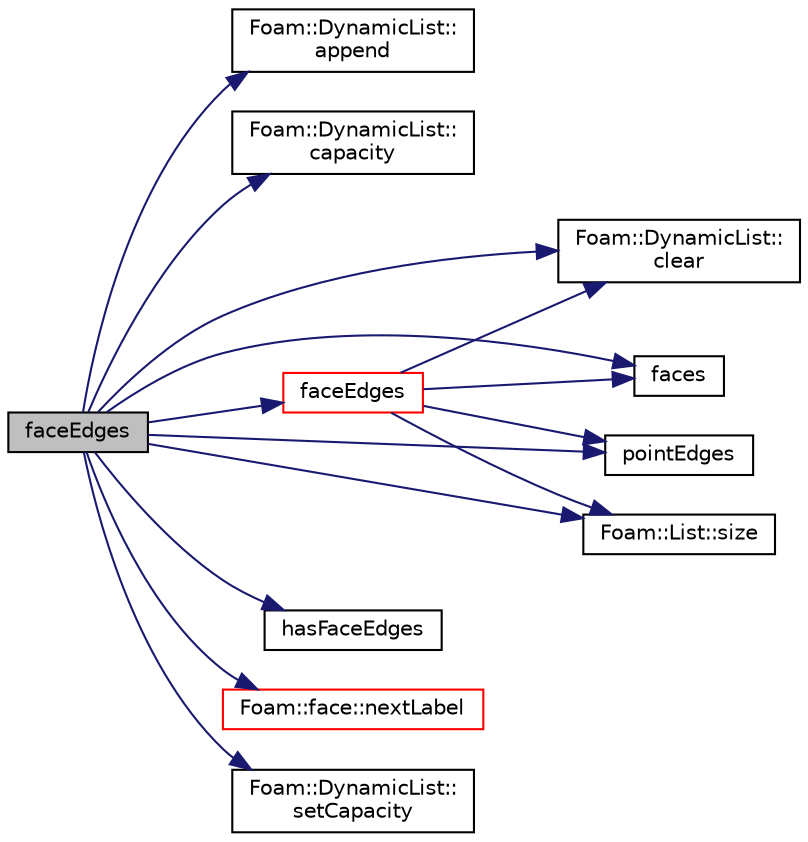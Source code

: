 digraph "faceEdges"
{
  bgcolor="transparent";
  edge [fontname="Helvetica",fontsize="10",labelfontname="Helvetica",labelfontsize="10"];
  node [fontname="Helvetica",fontsize="10",shape=record];
  rankdir="LR";
  Node46516 [label="faceEdges",height=0.2,width=0.4,color="black", fillcolor="grey75", style="filled", fontcolor="black"];
  Node46516 -> Node46517 [color="midnightblue",fontsize="10",style="solid",fontname="Helvetica"];
  Node46517 [label="Foam::DynamicList::\lappend",height=0.2,width=0.4,color="black",URL="$a27005.html#a7b67b42af715604376ad63a681dee6d8",tooltip="Append an element at the end of the list. "];
  Node46516 -> Node46518 [color="midnightblue",fontsize="10",style="solid",fontname="Helvetica"];
  Node46518 [label="Foam::DynamicList::\lcapacity",height=0.2,width=0.4,color="black",URL="$a27005.html#a564a7790acc7ff1a57a1f32759f7a58a",tooltip="Size of the underlying storage. "];
  Node46516 -> Node46519 [color="midnightblue",fontsize="10",style="solid",fontname="Helvetica"];
  Node46519 [label="Foam::DynamicList::\lclear",height=0.2,width=0.4,color="black",URL="$a27005.html#ac8bb3912a3ce86b15842e79d0b421204",tooltip="Clear the addressed list, i.e. set the size to zero. "];
  Node46516 -> Node46520 [color="midnightblue",fontsize="10",style="solid",fontname="Helvetica"];
  Node46520 [label="faceEdges",height=0.2,width=0.4,color="red",URL="$a28685.html#adbfcf489a527a07c33d684834faace79"];
  Node46520 -> Node46519 [color="midnightblue",fontsize="10",style="solid",fontname="Helvetica"];
  Node46520 -> Node46526 [color="midnightblue",fontsize="10",style="solid",fontname="Helvetica"];
  Node46526 [label="faces",height=0.2,width=0.4,color="black",URL="$a28685.html#a3669b3b29537f3a55bbd2ffa8c749f41",tooltip="Return faces. "];
  Node46520 -> Node46528 [color="midnightblue",fontsize="10",style="solid",fontname="Helvetica"];
  Node46528 [label="pointEdges",height=0.2,width=0.4,color="black",URL="$a28685.html#a219060536b044c749e6178283665d632"];
  Node46520 -> Node46530 [color="midnightblue",fontsize="10",style="solid",fontname="Helvetica"];
  Node46530 [label="Foam::List::size",height=0.2,width=0.4,color="black",URL="$a26833.html#a8a5f6fa29bd4b500caf186f60245b384",tooltip="Override size to be inconsistent with allocated storage. "];
  Node46516 -> Node46526 [color="midnightblue",fontsize="10",style="solid",fontname="Helvetica"];
  Node46516 -> Node46531 [color="midnightblue",fontsize="10",style="solid",fontname="Helvetica"];
  Node46531 [label="hasFaceEdges",height=0.2,width=0.4,color="black",URL="$a28685.html#ad0c7009ddbec1c6b2fdda6c389c802eb"];
  Node46516 -> Node46532 [color="midnightblue",fontsize="10",style="solid",fontname="Helvetica"];
  Node46532 [label="Foam::face::nextLabel",height=0.2,width=0.4,color="red",URL="$a28369.html#a8d8ab7da5fc0315042faf1b6dcf64f4a",tooltip="Next vertex on face. "];
  Node46516 -> Node46528 [color="midnightblue",fontsize="10",style="solid",fontname="Helvetica"];
  Node46516 -> Node46534 [color="midnightblue",fontsize="10",style="solid",fontname="Helvetica"];
  Node46534 [label="Foam::DynamicList::\lsetCapacity",height=0.2,width=0.4,color="black",URL="$a27005.html#a3769bf93f15609625d62b693c566bcd1",tooltip="Alter the size of the underlying storage. "];
  Node46516 -> Node46530 [color="midnightblue",fontsize="10",style="solid",fontname="Helvetica"];
}
